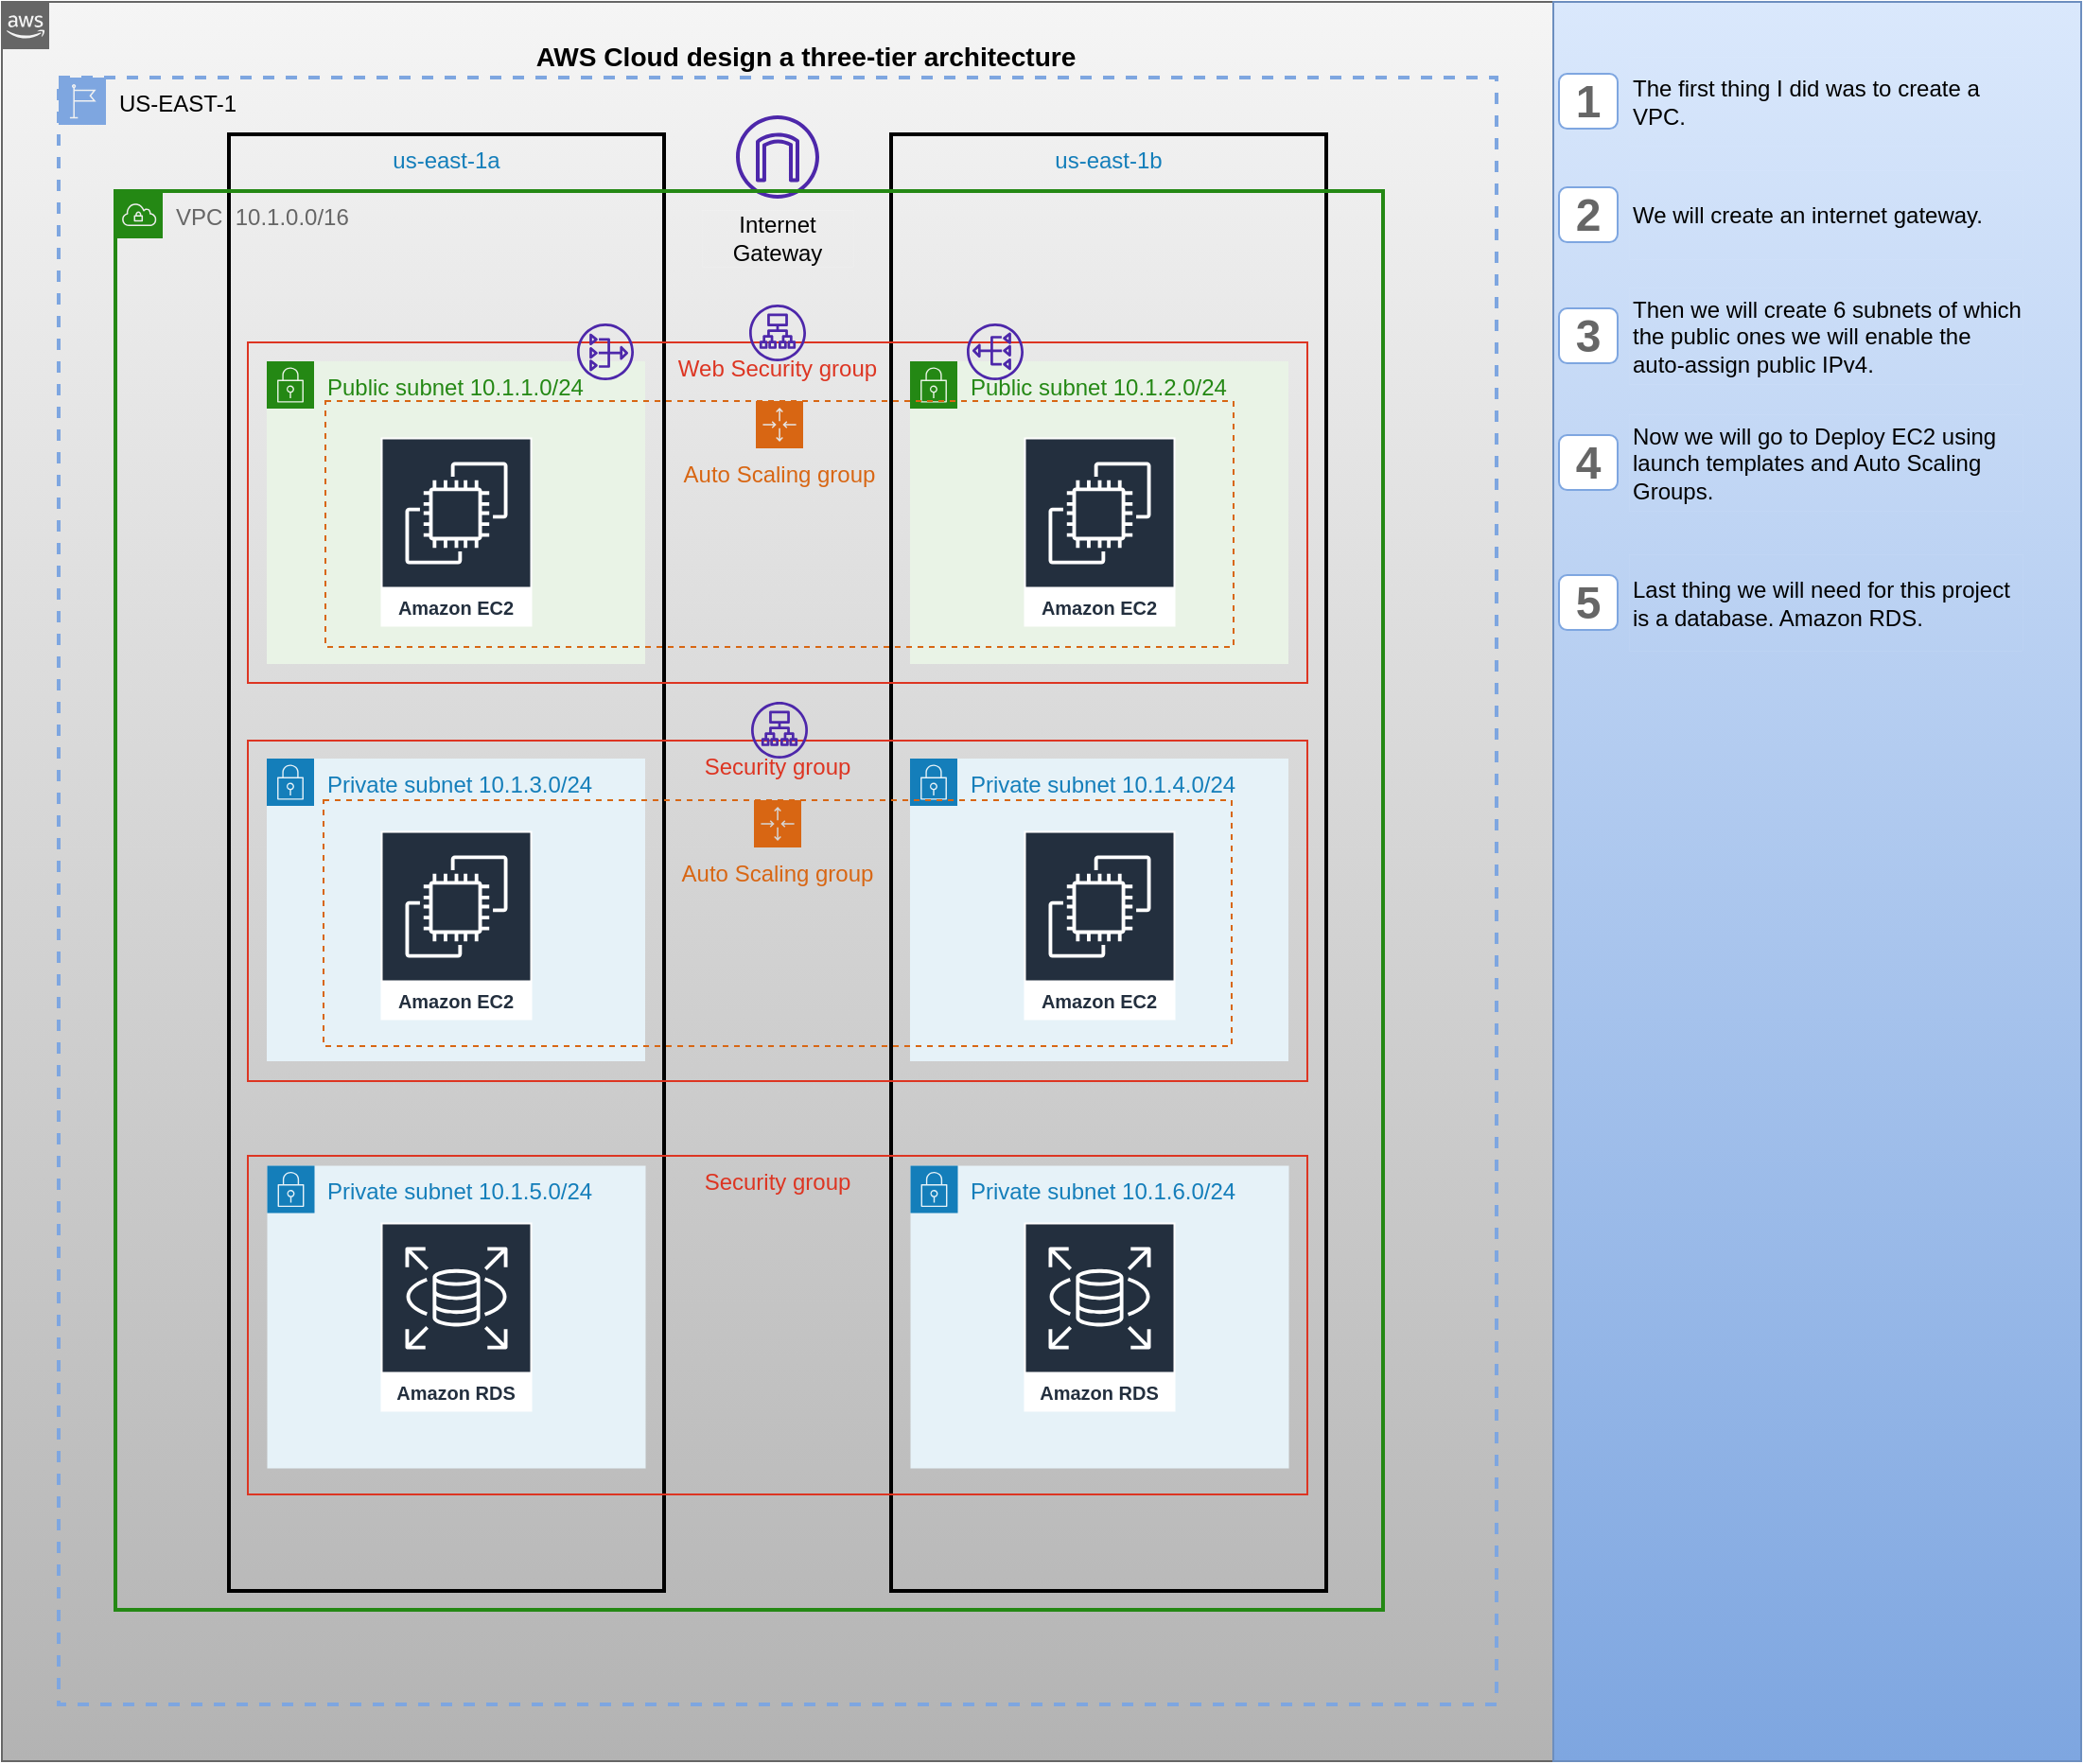 <mxfile version="20.6.0" type="github">
  <diagram id="xggmqmnDdCMUJtHXeGxX" name="Página-1">
    <mxGraphModel dx="539" dy="1471" grid="0" gridSize="10" guides="1" tooltips="1" connect="1" arrows="1" fold="1" page="1" pageScale="1" pageWidth="827" pageHeight="1169" math="0" shadow="0">
      <root>
        <mxCell id="0" />
        <mxCell id="1" parent="0" />
        <mxCell id="7BhhN1L9Lo45RrHUkkJ7-12" value="&lt;h3&gt;AWS Cloud design a three-tier architecture&lt;/h3&gt;" style="points=[[0,0],[0.25,0],[0.5,0],[0.75,0],[1,0],[1,0.25],[1,0.5],[1,0.75],[1,1],[0.75,1],[0.5,1],[0.25,1],[0,1],[0,0.75],[0,0.5],[0,0.25]];outlineConnect=0;html=1;whiteSpace=wrap;fontSize=12;fontStyle=0;container=1;pointerEvents=0;collapsible=0;recursiveResize=0;shape=mxgraph.aws4.group;grIcon=mxgraph.aws4.group_aws_cloud_alt;fillColor=#f5f5f5;verticalAlign=top;align=center;spacingLeft=30;dashed=0;labelBackgroundColor=none;strokeWidth=1;gradientColor=#b3b3b3;strokeColor=#666666;" vertex="1" parent="1">
          <mxGeometry x="20" y="-110" width="820" height="930" as="geometry" />
        </mxCell>
        <mxCell id="Yk63QLegk9tkWfs8BIzJ-25" value="US-EAST-1" style="points=[[0,0],[0.25,0],[0.5,0],[0.75,0],[1,0],[1,0.25],[1,0.5],[1,0.75],[1,1],[0.75,1],[0.5,1],[0.25,1],[0,1],[0,0.75],[0,0.5],[0,0.25]];outlineConnect=0;html=1;whiteSpace=wrap;fontSize=12;fontStyle=0;container=1;pointerEvents=0;collapsible=0;recursiveResize=0;shape=mxgraph.aws4.group;grIcon=mxgraph.aws4.group_region;verticalAlign=top;align=left;spacingLeft=30;dashed=1;labelBackgroundColor=none;strokeWidth=2;fillColor=none;strokeColor=#7EA6E0;" parent="1" vertex="1">
          <mxGeometry x="50" y="-70" width="760" height="860" as="geometry" />
        </mxCell>
        <mxCell id="Yk63QLegk9tkWfs8BIzJ-33" value="us-east-1a" style="fillColor=none;strokeColor=#000000;verticalAlign=top;fontStyle=0;fontColor=#147EBA;labelBackgroundColor=none;strokeWidth=2;" parent="Yk63QLegk9tkWfs8BIzJ-25" vertex="1">
          <mxGeometry x="90" y="30" width="230" height="770" as="geometry" />
        </mxCell>
        <mxCell id="Yk63QLegk9tkWfs8BIzJ-34" value="us-east-1b" style="fillColor=none;strokeColor=#000000;verticalAlign=top;fontStyle=0;fontColor=#147EBA;labelBackgroundColor=none;strokeWidth=2;" parent="Yk63QLegk9tkWfs8BIzJ-25" vertex="1">
          <mxGeometry x="440" y="30" width="230" height="770" as="geometry" />
        </mxCell>
        <mxCell id="Yk63QLegk9tkWfs8BIzJ-35" value="" style="sketch=0;outlineConnect=0;fontColor=#232F3E;gradientColor=none;fillColor=#4D27AA;strokeColor=none;dashed=0;verticalLabelPosition=bottom;verticalAlign=top;align=center;html=1;fontSize=12;fontStyle=0;aspect=fixed;pointerEvents=1;shape=mxgraph.aws4.internet_gateway;labelBackgroundColor=none;strokeWidth=2;" parent="Yk63QLegk9tkWfs8BIzJ-25" vertex="1">
          <mxGeometry x="358" y="20" width="44" height="44" as="geometry" />
        </mxCell>
        <mxCell id="Yk63QLegk9tkWfs8BIzJ-47" value="Security group" style="fillColor=none;strokeColor=#DD3522;verticalAlign=top;fontStyle=0;fontColor=#DD3522;labelBackgroundColor=none;strokeWidth=1;" parent="Yk63QLegk9tkWfs8BIzJ-25" vertex="1">
          <mxGeometry x="100" y="570" width="560" height="179" as="geometry" />
        </mxCell>
        <mxCell id="Yk63QLegk9tkWfs8BIzJ-48" value="Security group" style="fillColor=none;strokeColor=#DD3522;verticalAlign=top;fontStyle=0;fontColor=#DD3522;labelBackgroundColor=none;strokeWidth=1;" parent="Yk63QLegk9tkWfs8BIzJ-25" vertex="1">
          <mxGeometry x="100" y="350.5" width="560" height="180" as="geometry" />
        </mxCell>
        <mxCell id="Yk63QLegk9tkWfs8BIzJ-49" value="Web Security group" style="fillColor=none;strokeColor=#DD3522;verticalAlign=top;fontStyle=0;fontColor=#DD3522;labelBackgroundColor=none;strokeWidth=1;" parent="Yk63QLegk9tkWfs8BIzJ-25" vertex="1">
          <mxGeometry x="100" y="140" width="560" height="180" as="geometry" />
        </mxCell>
        <mxCell id="Yk63QLegk9tkWfs8BIzJ-26" value="VPC&amp;nbsp; 10.1.0.0/16" style="points=[[0,0],[0.25,0],[0.5,0],[0.75,0],[1,0],[1,0.25],[1,0.5],[1,0.75],[1,1],[0.75,1],[0.5,1],[0.25,1],[0,1],[0,0.75],[0,0.5],[0,0.25]];outlineConnect=0;gradientColor=none;html=1;whiteSpace=wrap;fontSize=12;fontStyle=0;container=1;pointerEvents=0;collapsible=0;recursiveResize=0;shape=mxgraph.aws4.group;grIcon=mxgraph.aws4.group_vpc;strokeColor=#248814;fillColor=none;verticalAlign=top;align=left;spacingLeft=30;fontColor=#666666;dashed=0;labelBackgroundColor=none;strokeWidth=2;" parent="1" vertex="1">
          <mxGeometry x="80" y="-10" width="670" height="750" as="geometry" />
        </mxCell>
        <mxCell id="Yk63QLegk9tkWfs8BIzJ-27" value="Public subnet 10.1.1.0/24" style="points=[[0,0],[0.25,0],[0.5,0],[0.75,0],[1,0],[1,0.25],[1,0.5],[1,0.75],[1,1],[0.75,1],[0.5,1],[0.25,1],[0,1],[0,0.75],[0,0.5],[0,0.25]];outlineConnect=0;gradientColor=none;html=1;whiteSpace=wrap;fontSize=12;fontStyle=0;container=1;pointerEvents=0;collapsible=0;recursiveResize=0;shape=mxgraph.aws4.group;grIcon=mxgraph.aws4.group_security_group;grStroke=0;strokeColor=#248814;fillColor=#E9F3E6;verticalAlign=top;align=left;spacingLeft=30;fontColor=#248814;dashed=0;labelBackgroundColor=none;strokeWidth=2;" parent="Yk63QLegk9tkWfs8BIzJ-26" vertex="1">
          <mxGeometry x="80" y="90" width="200" height="160" as="geometry" />
        </mxCell>
        <mxCell id="Yk63QLegk9tkWfs8BIzJ-41" value="Amazon EC2" style="sketch=0;outlineConnect=0;fontColor=#232F3E;gradientColor=none;strokeColor=#ffffff;fillColor=#232F3E;dashed=0;verticalLabelPosition=middle;verticalAlign=bottom;align=center;html=1;whiteSpace=wrap;fontSize=10;fontStyle=1;spacing=3;shape=mxgraph.aws4.productIcon;prIcon=mxgraph.aws4.ec2;labelBackgroundColor=none;strokeWidth=0;" parent="Yk63QLegk9tkWfs8BIzJ-27" vertex="1">
          <mxGeometry x="60" y="40" width="80" height="100" as="geometry" />
        </mxCell>
        <mxCell id="Yk63QLegk9tkWfs8BIzJ-28" value="Public subnet 10.1.2.0/24" style="points=[[0,0],[0.25,0],[0.5,0],[0.75,0],[1,0],[1,0.25],[1,0.5],[1,0.75],[1,1],[0.75,1],[0.5,1],[0.25,1],[0,1],[0,0.75],[0,0.5],[0,0.25]];outlineConnect=0;gradientColor=none;html=1;whiteSpace=wrap;fontSize=12;fontStyle=0;container=1;pointerEvents=0;collapsible=0;recursiveResize=0;shape=mxgraph.aws4.group;grIcon=mxgraph.aws4.group_security_group;grStroke=0;strokeColor=#248814;fillColor=#E9F3E6;verticalAlign=top;align=left;spacingLeft=30;fontColor=#248814;dashed=0;labelBackgroundColor=none;strokeWidth=2;" parent="Yk63QLegk9tkWfs8BIzJ-26" vertex="1">
          <mxGeometry x="420" y="90" width="200" height="160" as="geometry" />
        </mxCell>
        <mxCell id="Yk63QLegk9tkWfs8BIzJ-42" value="Amazon EC2" style="sketch=0;outlineConnect=0;fontColor=#232F3E;gradientColor=none;strokeColor=#ffffff;fillColor=#232F3E;dashed=0;verticalLabelPosition=middle;verticalAlign=bottom;align=center;html=1;whiteSpace=wrap;fontSize=10;fontStyle=1;spacing=3;shape=mxgraph.aws4.productIcon;prIcon=mxgraph.aws4.ec2;labelBackgroundColor=none;strokeWidth=0;" parent="Yk63QLegk9tkWfs8BIzJ-28" vertex="1">
          <mxGeometry x="60" y="40" width="80" height="100" as="geometry" />
        </mxCell>
        <mxCell id="Yk63QLegk9tkWfs8BIzJ-29" value="Private subnet 10.1.3.0/24" style="points=[[0,0],[0.25,0],[0.5,0],[0.75,0],[1,0],[1,0.25],[1,0.5],[1,0.75],[1,1],[0.75,1],[0.5,1],[0.25,1],[0,1],[0,0.75],[0,0.5],[0,0.25]];outlineConnect=0;gradientColor=none;html=1;whiteSpace=wrap;fontSize=12;fontStyle=0;container=1;pointerEvents=0;collapsible=0;recursiveResize=0;shape=mxgraph.aws4.group;grIcon=mxgraph.aws4.group_security_group;grStroke=0;strokeColor=#147EBA;fillColor=#E6F2F8;verticalAlign=top;align=left;spacingLeft=30;fontColor=#147EBA;dashed=0;labelBackgroundColor=none;strokeWidth=2;" parent="Yk63QLegk9tkWfs8BIzJ-26" vertex="1">
          <mxGeometry x="80" y="300" width="200" height="160" as="geometry" />
        </mxCell>
        <mxCell id="Yk63QLegk9tkWfs8BIzJ-43" value="Amazon EC2" style="sketch=0;outlineConnect=0;fontColor=#232F3E;gradientColor=none;strokeColor=#ffffff;fillColor=#232F3E;dashed=0;verticalLabelPosition=middle;verticalAlign=bottom;align=center;html=1;whiteSpace=wrap;fontSize=10;fontStyle=1;spacing=3;shape=mxgraph.aws4.productIcon;prIcon=mxgraph.aws4.ec2;labelBackgroundColor=none;strokeWidth=0;" parent="Yk63QLegk9tkWfs8BIzJ-29" vertex="1">
          <mxGeometry x="60" y="38" width="80" height="100" as="geometry" />
        </mxCell>
        <mxCell id="Yk63QLegk9tkWfs8BIzJ-30" value="Private subnet 10.1.4.0/24" style="points=[[0,0],[0.25,0],[0.5,0],[0.75,0],[1,0],[1,0.25],[1,0.5],[1,0.75],[1,1],[0.75,1],[0.5,1],[0.25,1],[0,1],[0,0.75],[0,0.5],[0,0.25]];outlineConnect=0;gradientColor=none;html=1;whiteSpace=wrap;fontSize=12;fontStyle=0;container=1;pointerEvents=0;collapsible=0;recursiveResize=0;shape=mxgraph.aws4.group;grIcon=mxgraph.aws4.group_security_group;grStroke=0;strokeColor=#147EBA;fillColor=#E6F2F8;verticalAlign=top;align=left;spacingLeft=30;fontColor=#147EBA;dashed=0;labelBackgroundColor=none;strokeWidth=2;" parent="Yk63QLegk9tkWfs8BIzJ-26" vertex="1">
          <mxGeometry x="420" y="300" width="200" height="160" as="geometry" />
        </mxCell>
        <mxCell id="Yk63QLegk9tkWfs8BIzJ-44" value="Amazon EC2" style="sketch=0;outlineConnect=0;fontColor=#232F3E;gradientColor=none;strokeColor=#ffffff;fillColor=#232F3E;dashed=0;verticalLabelPosition=middle;verticalAlign=bottom;align=center;html=1;whiteSpace=wrap;fontSize=10;fontStyle=1;spacing=3;shape=mxgraph.aws4.productIcon;prIcon=mxgraph.aws4.ec2;labelBackgroundColor=none;strokeWidth=0;" parent="Yk63QLegk9tkWfs8BIzJ-30" vertex="1">
          <mxGeometry x="60" y="38" width="80" height="100" as="geometry" />
        </mxCell>
        <mxCell id="Yk63QLegk9tkWfs8BIzJ-36" value="Internet Gateway" style="rounded=0;whiteSpace=wrap;html=1;labelBackgroundColor=none;strokeWidth=0;dashed=1;fillColor=none;strokeColor=#FFFFFF;" parent="Yk63QLegk9tkWfs8BIzJ-26" vertex="1">
          <mxGeometry x="310" y="10" width="80" height="30" as="geometry" />
        </mxCell>
        <mxCell id="Yk63QLegk9tkWfs8BIzJ-39" value="Private subnet 10.1.5.0/24" style="points=[[0,0],[0.25,0],[0.5,0],[0.75,0],[1,0],[1,0.25],[1,0.5],[1,0.75],[1,1],[0.75,1],[0.5,1],[0.25,1],[0,1],[0,0.75],[0,0.5],[0,0.25]];outlineConnect=0;gradientColor=none;html=1;whiteSpace=wrap;fontSize=12;fontStyle=0;container=1;pointerEvents=0;collapsible=0;recursiveResize=0;shape=mxgraph.aws4.group;grIcon=mxgraph.aws4.group_security_group;grStroke=0;strokeColor=#147EBA;fillColor=#E6F2F8;verticalAlign=top;align=left;spacingLeft=30;fontColor=#147EBA;dashed=0;labelBackgroundColor=none;strokeWidth=0;" parent="Yk63QLegk9tkWfs8BIzJ-26" vertex="1">
          <mxGeometry x="80" y="515" width="200" height="160" as="geometry" />
        </mxCell>
        <mxCell id="Yk63QLegk9tkWfs8BIzJ-45" value="Amazon RDS" style="sketch=0;outlineConnect=0;fontColor=#232F3E;gradientColor=none;strokeColor=#ffffff;fillColor=#232F3E;dashed=0;verticalLabelPosition=middle;verticalAlign=bottom;align=center;html=1;whiteSpace=wrap;fontSize=10;fontStyle=1;spacing=3;shape=mxgraph.aws4.productIcon;prIcon=mxgraph.aws4.rds;labelBackgroundColor=none;strokeWidth=0;" parent="Yk63QLegk9tkWfs8BIzJ-39" vertex="1">
          <mxGeometry x="60" y="30" width="80" height="100" as="geometry" />
        </mxCell>
        <mxCell id="Yk63QLegk9tkWfs8BIzJ-40" value="Private subnet 10.1.6.0/24" style="points=[[0,0],[0.25,0],[0.5,0],[0.75,0],[1,0],[1,0.25],[1,0.5],[1,0.75],[1,1],[0.75,1],[0.5,1],[0.25,1],[0,1],[0,0.75],[0,0.5],[0,0.25]];outlineConnect=0;gradientColor=none;html=1;whiteSpace=wrap;fontSize=12;fontStyle=0;container=1;pointerEvents=0;collapsible=0;recursiveResize=0;shape=mxgraph.aws4.group;grIcon=mxgraph.aws4.group_security_group;grStroke=0;strokeColor=#147EBA;fillColor=#E6F2F8;verticalAlign=top;align=left;spacingLeft=30;fontColor=#147EBA;dashed=0;labelBackgroundColor=none;strokeWidth=0;" parent="Yk63QLegk9tkWfs8BIzJ-26" vertex="1">
          <mxGeometry x="420" y="515" width="200" height="160" as="geometry" />
        </mxCell>
        <mxCell id="Yk63QLegk9tkWfs8BIzJ-46" value="Amazon RDS" style="sketch=0;outlineConnect=0;fontColor=#232F3E;gradientColor=none;strokeColor=#ffffff;fillColor=#232F3E;dashed=0;verticalLabelPosition=middle;verticalAlign=bottom;align=center;html=1;whiteSpace=wrap;fontSize=10;fontStyle=1;spacing=3;shape=mxgraph.aws4.productIcon;prIcon=mxgraph.aws4.rds;labelBackgroundColor=none;strokeWidth=0;" parent="Yk63QLegk9tkWfs8BIzJ-40" vertex="1">
          <mxGeometry x="60" y="30" width="80" height="100" as="geometry" />
        </mxCell>
        <mxCell id="7BhhN1L9Lo45RrHUkkJ7-2" value="Auto Scaling group" style="points=[[0,0],[0.25,0],[0.5,0],[0.75,0],[1,0],[1,0.25],[1,0.5],[1,0.75],[1,1],[0.75,1],[0.5,1],[0.25,1],[0,1],[0,0.75],[0,0.5],[0,0.25]];outlineConnect=0;gradientColor=none;html=1;whiteSpace=wrap;fontSize=12;fontStyle=0;container=1;pointerEvents=0;collapsible=0;recursiveResize=0;shape=mxgraph.aws4.groupCenter;grIcon=mxgraph.aws4.group_auto_scaling_group;grStroke=1;strokeColor=#D86613;fillColor=none;verticalAlign=top;align=center;fontColor=#D86613;dashed=1;spacingTop=25;labelBackgroundColor=none;strokeWidth=1;" vertex="1" parent="Yk63QLegk9tkWfs8BIzJ-26">
          <mxGeometry x="110" y="322" width="480" height="130" as="geometry" />
        </mxCell>
        <mxCell id="7BhhN1L9Lo45RrHUkkJ7-10" value="Auto Scaling group" style="points=[[0,0],[0.25,0],[0.5,0],[0.75,0],[1,0],[1,0.25],[1,0.5],[1,0.75],[1,1],[0.75,1],[0.5,1],[0.25,1],[0,1],[0,0.75],[0,0.5],[0,0.25]];outlineConnect=0;gradientColor=none;html=1;whiteSpace=wrap;fontSize=12;fontStyle=0;container=1;pointerEvents=0;collapsible=0;recursiveResize=0;shape=mxgraph.aws4.groupCenter;grIcon=mxgraph.aws4.group_auto_scaling_group;grStroke=1;strokeColor=#D86613;fillColor=none;verticalAlign=top;align=center;fontColor=#D86613;dashed=1;spacingTop=25;labelBackgroundColor=none;strokeWidth=1;" vertex="1" parent="Yk63QLegk9tkWfs8BIzJ-26">
          <mxGeometry x="111" y="111" width="480" height="130" as="geometry" />
        </mxCell>
        <mxCell id="7BhhN1L9Lo45RrHUkkJ7-13" value="" style="sketch=0;outlineConnect=0;fontColor=#232F3E;gradientColor=none;fillColor=#4D27AA;strokeColor=none;dashed=0;verticalLabelPosition=bottom;verticalAlign=top;align=center;html=1;fontSize=12;fontStyle=0;aspect=fixed;pointerEvents=1;shape=mxgraph.aws4.application_load_balancer;labelBackgroundColor=none;strokeWidth=1;" vertex="1" parent="Yk63QLegk9tkWfs8BIzJ-26">
          <mxGeometry x="336" y="270" width="30" height="30" as="geometry" />
        </mxCell>
        <mxCell id="7BhhN1L9Lo45RrHUkkJ7-14" value="" style="sketch=0;outlineConnect=0;fontColor=#232F3E;gradientColor=none;fillColor=#4D27AA;strokeColor=none;dashed=0;verticalLabelPosition=bottom;verticalAlign=top;align=center;html=1;fontSize=12;fontStyle=0;aspect=fixed;pointerEvents=1;shape=mxgraph.aws4.application_load_balancer;labelBackgroundColor=none;strokeWidth=1;" vertex="1" parent="Yk63QLegk9tkWfs8BIzJ-26">
          <mxGeometry x="335" y="60" width="30" height="30" as="geometry" />
        </mxCell>
        <mxCell id="7BhhN1L9Lo45RrHUkkJ7-18" value="" style="sketch=0;outlineConnect=0;fontColor=#232F3E;gradientColor=none;fillColor=#4D27AA;strokeColor=none;dashed=0;verticalLabelPosition=bottom;verticalAlign=top;align=center;html=1;fontSize=12;fontStyle=0;aspect=fixed;pointerEvents=1;shape=mxgraph.aws4.nat_gateway;labelBackgroundColor=none;strokeWidth=1;" vertex="1" parent="Yk63QLegk9tkWfs8BIzJ-26">
          <mxGeometry x="244" y="70" width="30" height="30" as="geometry" />
        </mxCell>
        <mxCell id="7BhhN1L9Lo45RrHUkkJ7-19" value="" style="sketch=0;outlineConnect=0;fontColor=#232F3E;gradientColor=none;fillColor=#4D27AA;strokeColor=none;dashed=0;verticalLabelPosition=bottom;verticalAlign=top;align=center;html=1;fontSize=12;fontStyle=0;aspect=fixed;pointerEvents=1;shape=mxgraph.aws4.nat_gateway;labelBackgroundColor=none;strokeWidth=1;direction=west;" vertex="1" parent="Yk63QLegk9tkWfs8BIzJ-26">
          <mxGeometry x="450" y="70" width="30" height="30" as="geometry" />
        </mxCell>
        <mxCell id="7BhhN1L9Lo45RrHUkkJ7-20" value="" style="rounded=0;whiteSpace=wrap;html=1;labelBackgroundColor=none;strokeColor=#6c8ebf;strokeWidth=1;gradientColor=#7ea6e0;align=center;fillColor=#dae8fc;" vertex="1" parent="1">
          <mxGeometry x="840" y="-110" width="279" height="930" as="geometry" />
        </mxCell>
        <mxCell id="7BhhN1L9Lo45RrHUkkJ7-21" value="The first thing I did was to create a VPC." style="rounded=0;whiteSpace=wrap;html=1;labelBackgroundColor=none;strokeWidth=0;align=left;fillColor=none;strokeColor=#DAE8FC;" vertex="1" parent="1">
          <mxGeometry x="880" y="-81" width="208" height="47" as="geometry" />
        </mxCell>
        <mxCell id="7BhhN1L9Lo45RrHUkkJ7-24" value="&lt;h1&gt;1&lt;/h1&gt;" style="rounded=1;whiteSpace=wrap;html=1;labelBackgroundColor=none;strokeColor=#7EA6E0;strokeWidth=1;fontColor=#666666;gradientColor=none;" vertex="1" parent="1">
          <mxGeometry x="843" y="-72" width="31" height="29" as="geometry" />
        </mxCell>
        <mxCell id="7BhhN1L9Lo45RrHUkkJ7-25" value="&lt;h1&gt;2&lt;/h1&gt;" style="rounded=1;whiteSpace=wrap;html=1;labelBackgroundColor=none;strokeColor=#7EA6E0;strokeWidth=1;fontColor=#666666;gradientColor=none;" vertex="1" parent="1">
          <mxGeometry x="843" y="-12" width="31" height="29" as="geometry" />
        </mxCell>
        <mxCell id="7BhhN1L9Lo45RrHUkkJ7-26" value="We will create an internet gateway." style="rounded=0;whiteSpace=wrap;html=1;labelBackgroundColor=none;strokeWidth=0;align=left;fillColor=none;strokeColor=#DAE8FC;" vertex="1" parent="1">
          <mxGeometry x="880" y="-21" width="208" height="47" as="geometry" />
        </mxCell>
        <mxCell id="7BhhN1L9Lo45RrHUkkJ7-27" value="&lt;h1&gt;3&lt;/h1&gt;" style="rounded=1;whiteSpace=wrap;html=1;labelBackgroundColor=none;strokeColor=#7EA6E0;strokeWidth=1;fontColor=#666666;gradientColor=none;" vertex="1" parent="1">
          <mxGeometry x="843" y="52" width="31" height="29" as="geometry" />
        </mxCell>
        <mxCell id="7BhhN1L9Lo45RrHUkkJ7-28" value="Then we will create 6 subnets of which the public ones we will enable the auto-assign public IPv4." style="rounded=0;whiteSpace=wrap;html=1;labelBackgroundColor=none;strokeWidth=0;align=left;fillColor=none;strokeColor=#DAE8FC;" vertex="1" parent="1">
          <mxGeometry x="880" y="41" width="208" height="51" as="geometry" />
        </mxCell>
        <mxCell id="7BhhN1L9Lo45RrHUkkJ7-29" value="&lt;h1&gt;4&lt;/h1&gt;" style="rounded=1;whiteSpace=wrap;html=1;labelBackgroundColor=none;strokeColor=#7EA6E0;strokeWidth=1;fontColor=#666666;gradientColor=none;" vertex="1" parent="1">
          <mxGeometry x="843" y="119" width="31" height="29" as="geometry" />
        </mxCell>
        <mxCell id="7BhhN1L9Lo45RrHUkkJ7-30" value="Now we will go to Deploy EC2 using launch templates and Auto Scaling Groups." style="rounded=0;whiteSpace=wrap;html=1;labelBackgroundColor=none;strokeWidth=0;align=left;fillColor=none;strokeColor=#DAE8FC;" vertex="1" parent="1">
          <mxGeometry x="880" y="108" width="208" height="51" as="geometry" />
        </mxCell>
        <mxCell id="7BhhN1L9Lo45RrHUkkJ7-31" value="Last thing we will need for this project is a database. Amazon RDS." style="rounded=0;whiteSpace=wrap;html=1;labelBackgroundColor=none;strokeWidth=0;align=left;fillColor=none;strokeColor=#DAE8FC;" vertex="1" parent="1">
          <mxGeometry x="880" y="182" width="208" height="51" as="geometry" />
        </mxCell>
        <mxCell id="7BhhN1L9Lo45RrHUkkJ7-32" value="&lt;h1&gt;5&lt;/h1&gt;" style="rounded=1;whiteSpace=wrap;html=1;labelBackgroundColor=none;strokeColor=#7EA6E0;strokeWidth=1;fontColor=#666666;gradientColor=none;" vertex="1" parent="1">
          <mxGeometry x="843" y="193" width="31" height="29" as="geometry" />
        </mxCell>
      </root>
    </mxGraphModel>
  </diagram>
</mxfile>
